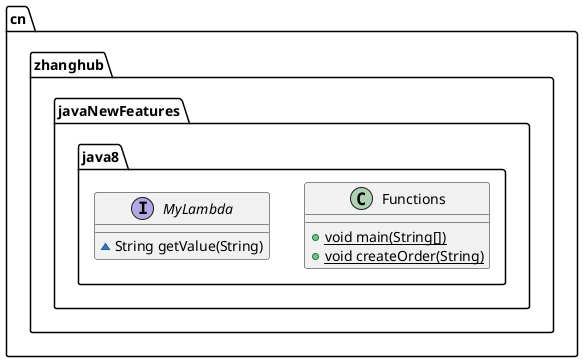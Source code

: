 @startuml
class cn.zhanghub.javaNewFeatures.java8.Functions {
+ {static} void main(String[])
+ {static} void createOrder(String)
}
interface cn.zhanghub.javaNewFeatures.java8.MyLambda {
~ String getValue(String)
}
@enduml